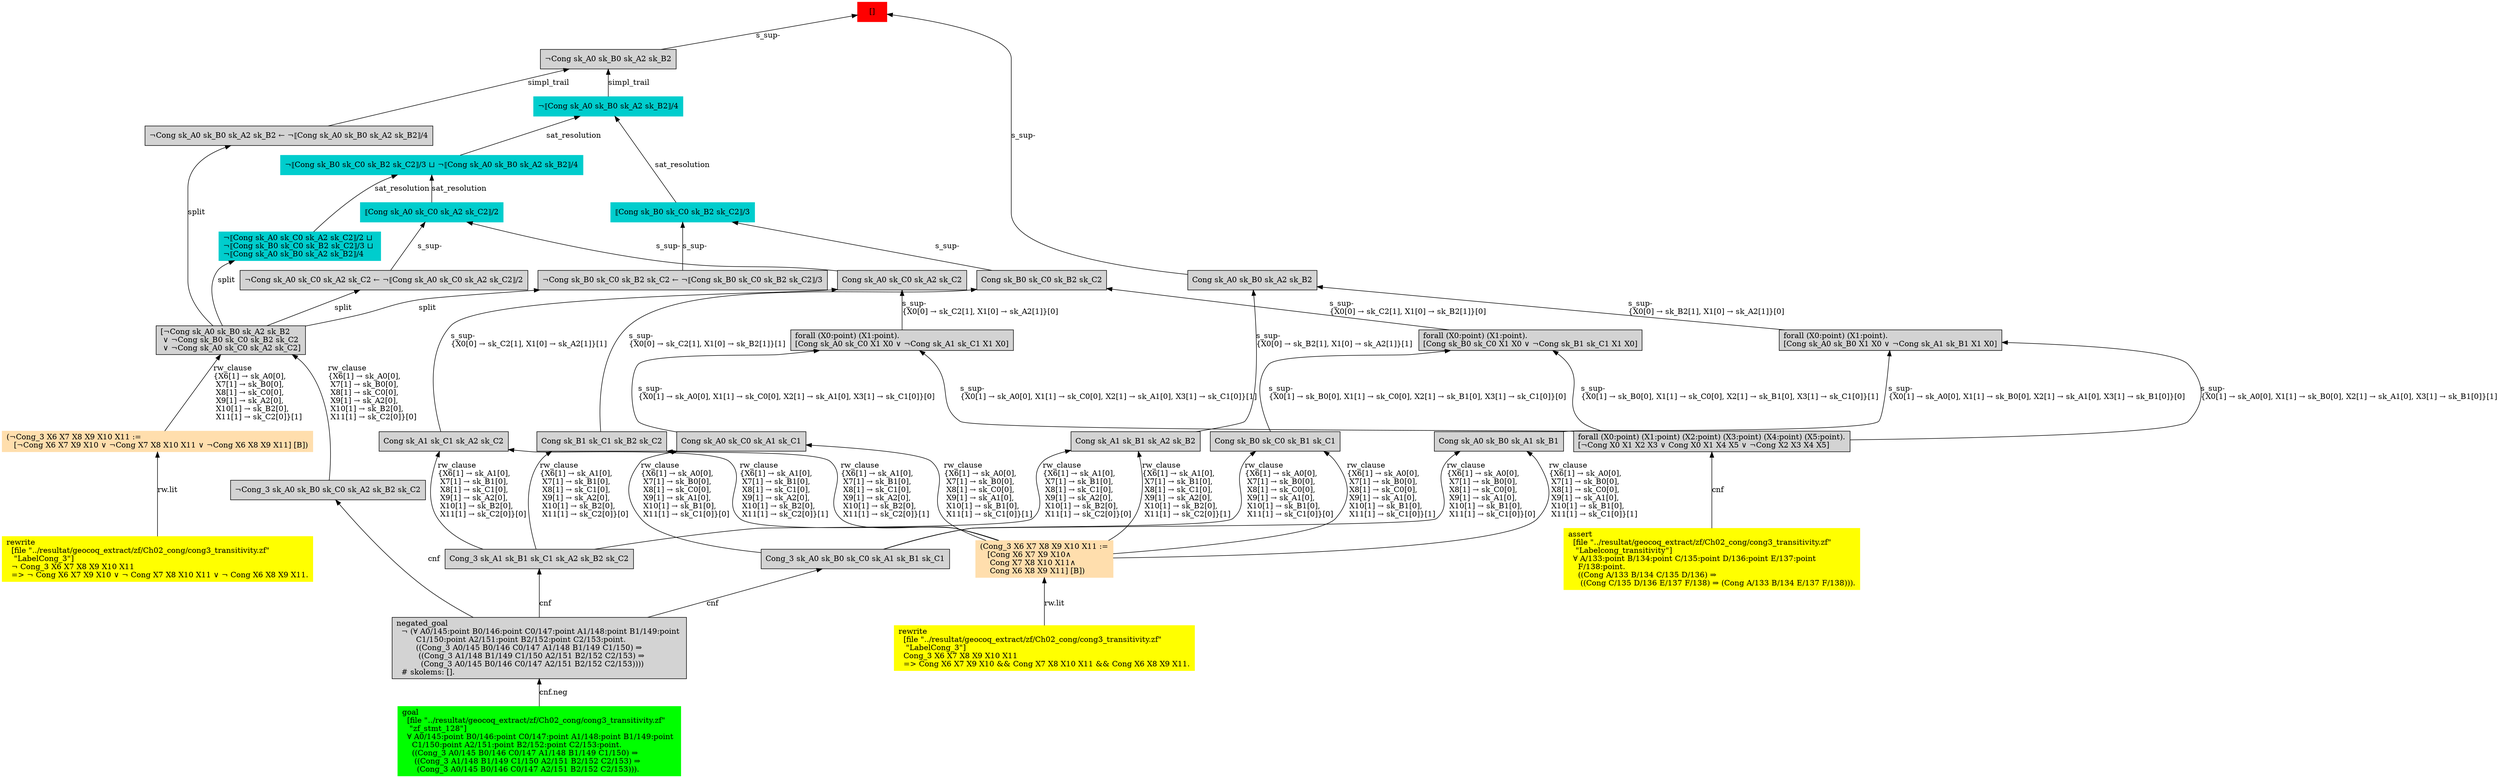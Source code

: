 digraph "unsat_graph" {
  vertex_0 [color=red, label="[]", shape=box, style=filled];
  vertex_0 -> vertex_1 [label="s_sup-\l", dir="back"];
  vertex_1 [shape=box, label="¬Cong sk_A0 sk_B0 sk_A2 sk_B2\l", style=filled];
  vertex_1 -> vertex_2 [label="simpl_trail", dir="back"];
  vertex_2 [color=cyan3, shape=box, label="¬⟦Cong sk_A0 sk_B0 sk_A2 sk_B2⟧/4\l", style=filled];
  vertex_2 -> vertex_3 [label="sat_resolution", dir="back"];
  vertex_3 [color=cyan3, shape=box, label="⟦Cong sk_B0 sk_C0 sk_B2 sk_C2⟧/3\l", style=filled];
  vertex_3 -> vertex_4 [label="s_sup-\l", dir="back"];
  vertex_4 [shape=box, label="¬Cong sk_B0 sk_C0 sk_B2 sk_C2 ← ¬⟦Cong sk_B0 sk_C0 sk_B2 sk_C2⟧/3\l", style=filled];
  vertex_4 -> vertex_5 [label="split", dir="back"];
  vertex_5 [shape=box, label="[¬Cong sk_A0 sk_B0 sk_A2 sk_B2\l ∨ ¬Cong sk_B0 sk_C0 sk_B2 sk_C2\l ∨ ¬Cong sk_A0 sk_C0 sk_A2 sk_C2]\l", style=filled];
  vertex_5 -> vertex_6 [label="rw_clause\l\{X6[1] → sk_A0[0], \l X7[1] → sk_B0[0], \l X8[1] → sk_C0[0], \l X9[1] → sk_A2[0], \l X10[1] → sk_B2[0], \l X11[1] → sk_C2[0]\}[1]\l", dir="back"];
  vertex_6 [color=navajowhite, shape=box, label="(¬Cong_3 X6 X7 X8 X9 X10 X11 :=\l   [¬Cong X6 X7 X9 X10 ∨ ¬Cong X7 X8 X10 X11 ∨ ¬Cong X6 X8 X9 X11] [B])\l", style=filled];
  vertex_6 -> vertex_7 [label="rw.lit", dir="back"];
  vertex_7 [color=yellow, shape=box, label="rewrite\l  [file \"../resultat/geocoq_extract/zf/Ch02_cong/cong3_transitivity.zf\" \l   \"LabelCong_3\"]\l  ¬ Cong_3 X6 X7 X8 X9 X10 X11\l  =\> ¬ Cong X6 X7 X9 X10 ∨ ¬ Cong X7 X8 X10 X11 ∨ ¬ Cong X6 X8 X9 X11.\l", style=filled];
  vertex_5 -> vertex_8 [label="rw_clause\l\{X6[1] → sk_A0[0], \l X7[1] → sk_B0[0], \l X8[1] → sk_C0[0], \l X9[1] → sk_A2[0], \l X10[1] → sk_B2[0], \l X11[1] → sk_C2[0]\}[0]\l", dir="back"];
  vertex_8 [shape=box, label="¬Cong_3 sk_A0 sk_B0 sk_C0 sk_A2 sk_B2 sk_C2\l", style=filled];
  vertex_8 -> vertex_9 [label="cnf", dir="back"];
  vertex_9 [shape=box, label="negated_goal\l  ¬ (∀ A0/145:point B0/146:point C0/147:point A1/148:point B1/149:point \l        C1/150:point A2/151:point B2/152:point C2/153:point.\l        ((Cong_3 A0/145 B0/146 C0/147 A1/148 B1/149 C1/150) ⇒\l         ((Cong_3 A1/148 B1/149 C1/150 A2/151 B2/152 C2/153) ⇒\l          (Cong_3 A0/145 B0/146 C0/147 A2/151 B2/152 C2/153))))\l  # skolems: [].\l", style=filled];
  vertex_9 -> vertex_10 [label="cnf.neg", dir="back"];
  vertex_10 [color=green, shape=box, label="goal\l  [file \"../resultat/geocoq_extract/zf/Ch02_cong/cong3_transitivity.zf\" \l   \"zf_stmt_128\"]\l  ∀ A0/145:point B0/146:point C0/147:point A1/148:point B1/149:point \l    C1/150:point A2/151:point B2/152:point C2/153:point.\l    ((Cong_3 A0/145 B0/146 C0/147 A1/148 B1/149 C1/150) ⇒\l     ((Cong_3 A1/148 B1/149 C1/150 A2/151 B2/152 C2/153) ⇒\l      (Cong_3 A0/145 B0/146 C0/147 A2/151 B2/152 C2/153))).\l", style=filled];
  vertex_3 -> vertex_11 [label="s_sup-\l", dir="back"];
  vertex_11 [shape=box, label="Cong sk_B0 sk_C0 sk_B2 sk_C2\l", style=filled];
  vertex_11 -> vertex_12 [label="s_sup-\l\{X0[0] → sk_C2[1], X1[0] → sk_B2[1]\}[0]\l", dir="back"];
  vertex_12 [shape=box, label="forall (X0:point) (X1:point).\l[Cong sk_B0 sk_C0 X1 X0 ∨ ¬Cong sk_B1 sk_C1 X1 X0]\l", style=filled];
  vertex_12 -> vertex_13 [label="s_sup-\l\{X0[1] → sk_B0[0], X1[1] → sk_C0[0], X2[1] → sk_B1[0], X3[1] → sk_C1[0]\}[1]\l", dir="back"];
  vertex_13 [shape=box, label="forall (X0:point) (X1:point) (X2:point) (X3:point) (X4:point) (X5:point).\l[¬Cong X0 X1 X2 X3 ∨ Cong X0 X1 X4 X5 ∨ ¬Cong X2 X3 X4 X5]\l", style=filled];
  vertex_13 -> vertex_14 [label="cnf", dir="back"];
  vertex_14 [color=yellow, shape=box, label="assert\l  [file \"../resultat/geocoq_extract/zf/Ch02_cong/cong3_transitivity.zf\" \l   \"Labelcong_transitivity\"]\l  ∀ A/133:point B/134:point C/135:point D/136:point E/137:point \l    F/138:point.\l    ((Cong A/133 B/134 C/135 D/136) ⇒\l     ((Cong C/135 D/136 E/137 F/138) ⇒ (Cong A/133 B/134 E/137 F/138))).\l", style=filled];
  vertex_12 -> vertex_15 [label="s_sup-\l\{X0[1] → sk_B0[0], X1[1] → sk_C0[0], X2[1] → sk_B1[0], X3[1] → sk_C1[0]\}[0]\l", dir="back"];
  vertex_15 [shape=box, label="Cong sk_B0 sk_C0 sk_B1 sk_C1\l", style=filled];
  vertex_15 -> vertex_16 [label="rw_clause\l\{X6[1] → sk_A0[0], \l X7[1] → sk_B0[0], \l X8[1] → sk_C0[0], \l X9[1] → sk_A1[0], \l X10[1] → sk_B1[0], \l X11[1] → sk_C1[0]\}[1]\l", dir="back"];
  vertex_16 [color=navajowhite, shape=box, label="(Cong_3 X6 X7 X8 X9 X10 X11 :=\l   [Cong X6 X7 X9 X10∧\l    Cong X7 X8 X10 X11∧\l    Cong X6 X8 X9 X11] [B])\l", style=filled];
  vertex_16 -> vertex_17 [label="rw.lit", dir="back"];
  vertex_17 [color=yellow, shape=box, label="rewrite\l  [file \"../resultat/geocoq_extract/zf/Ch02_cong/cong3_transitivity.zf\" \l   \"LabelCong_3\"]\l  Cong_3 X6 X7 X8 X9 X10 X11\l  =\> Cong X6 X7 X9 X10 && Cong X7 X8 X10 X11 && Cong X6 X8 X9 X11.\l", style=filled];
  vertex_15 -> vertex_18 [label="rw_clause\l\{X6[1] → sk_A0[0], \l X7[1] → sk_B0[0], \l X8[1] → sk_C0[0], \l X9[1] → sk_A1[0], \l X10[1] → sk_B1[0], \l X11[1] → sk_C1[0]\}[0]\l", dir="back"];
  vertex_18 [shape=box, label="Cong_3 sk_A0 sk_B0 sk_C0 sk_A1 sk_B1 sk_C1\l", style=filled];
  vertex_18 -> vertex_9 [label="cnf", dir="back"];
  vertex_11 -> vertex_19 [label="s_sup-\l\{X0[0] → sk_C2[1], X1[0] → sk_B2[1]\}[1]\l", dir="back"];
  vertex_19 [shape=box, label="Cong sk_B1 sk_C1 sk_B2 sk_C2\l", style=filled];
  vertex_19 -> vertex_16 [label="rw_clause\l\{X6[1] → sk_A1[0], \l X7[1] → sk_B1[0], \l X8[1] → sk_C1[0], \l X9[1] → sk_A2[0], \l X10[1] → sk_B2[0], \l X11[1] → sk_C2[0]\}[1]\l", dir="back"];
  vertex_19 -> vertex_20 [label="rw_clause\l\{X6[1] → sk_A1[0], \l X7[1] → sk_B1[0], \l X8[1] → sk_C1[0], \l X9[1] → sk_A2[0], \l X10[1] → sk_B2[0], \l X11[1] → sk_C2[0]\}[0]\l", dir="back"];
  vertex_20 [shape=box, label="Cong_3 sk_A1 sk_B1 sk_C1 sk_A2 sk_B2 sk_C2\l", style=filled];
  vertex_20 -> vertex_9 [label="cnf", dir="back"];
  vertex_2 -> vertex_21 [label="sat_resolution", dir="back"];
  vertex_21 [color=cyan3, shape=box, label="¬⟦Cong sk_B0 sk_C0 sk_B2 sk_C2⟧/3 ⊔ ¬⟦Cong sk_A0 sk_B0 sk_A2 sk_B2⟧/4\l", style=filled];
  vertex_21 -> vertex_22 [label="sat_resolution", dir="back"];
  vertex_22 [color=cyan3, shape=box, label="⟦Cong sk_A0 sk_C0 sk_A2 sk_C2⟧/2\l", style=filled];
  vertex_22 -> vertex_23 [label="s_sup-\l", dir="back"];
  vertex_23 [shape=box, label="¬Cong sk_A0 sk_C0 sk_A2 sk_C2 ← ¬⟦Cong sk_A0 sk_C0 sk_A2 sk_C2⟧/2\l", style=filled];
  vertex_23 -> vertex_5 [label="split", dir="back"];
  vertex_22 -> vertex_24 [label="s_sup-\l", dir="back"];
  vertex_24 [shape=box, label="Cong sk_A0 sk_C0 sk_A2 sk_C2\l", style=filled];
  vertex_24 -> vertex_25 [label="s_sup-\l\{X0[0] → sk_C2[1], X1[0] → sk_A2[1]\}[0]\l", dir="back"];
  vertex_25 [shape=box, label="forall (X0:point) (X1:point).\l[Cong sk_A0 sk_C0 X1 X0 ∨ ¬Cong sk_A1 sk_C1 X1 X0]\l", style=filled];
  vertex_25 -> vertex_13 [label="s_sup-\l\{X0[1] → sk_A0[0], X1[1] → sk_C0[0], X2[1] → sk_A1[0], X3[1] → sk_C1[0]\}[1]\l", dir="back"];
  vertex_25 -> vertex_26 [label="s_sup-\l\{X0[1] → sk_A0[0], X1[1] → sk_C0[0], X2[1] → sk_A1[0], X3[1] → sk_C1[0]\}[0]\l", dir="back"];
  vertex_26 [shape=box, label="Cong sk_A0 sk_C0 sk_A1 sk_C1\l", style=filled];
  vertex_26 -> vertex_16 [label="rw_clause\l\{X6[1] → sk_A0[0], \l X7[1] → sk_B0[0], \l X8[1] → sk_C0[0], \l X9[1] → sk_A1[0], \l X10[1] → sk_B1[0], \l X11[1] → sk_C1[0]\}[1]\l", dir="back"];
  vertex_26 -> vertex_18 [label="rw_clause\l\{X6[1] → sk_A0[0], \l X7[1] → sk_B0[0], \l X8[1] → sk_C0[0], \l X9[1] → sk_A1[0], \l X10[1] → sk_B1[0], \l X11[1] → sk_C1[0]\}[0]\l", dir="back"];
  vertex_24 -> vertex_27 [label="s_sup-\l\{X0[0] → sk_C2[1], X1[0] → sk_A2[1]\}[1]\l", dir="back"];
  vertex_27 [shape=box, label="Cong sk_A1 sk_C1 sk_A2 sk_C2\l", style=filled];
  vertex_27 -> vertex_16 [label="rw_clause\l\{X6[1] → sk_A1[0], \l X7[1] → sk_B1[0], \l X8[1] → sk_C1[0], \l X9[1] → sk_A2[0], \l X10[1] → sk_B2[0], \l X11[1] → sk_C2[0]\}[1]\l", dir="back"];
  vertex_27 -> vertex_20 [label="rw_clause\l\{X6[1] → sk_A1[0], \l X7[1] → sk_B1[0], \l X8[1] → sk_C1[0], \l X9[1] → sk_A2[0], \l X10[1] → sk_B2[0], \l X11[1] → sk_C2[0]\}[0]\l", dir="back"];
  vertex_21 -> vertex_28 [label="sat_resolution", dir="back"];
  vertex_28 [color=cyan3, shape=box, label="¬⟦Cong sk_A0 sk_C0 sk_A2 sk_C2⟧/2 ⊔ \l¬⟦Cong sk_B0 sk_C0 sk_B2 sk_C2⟧/3 ⊔ \l¬⟦Cong sk_A0 sk_B0 sk_A2 sk_B2⟧/4\l", style=filled];
  vertex_28 -> vertex_5 [label="split", dir="back"];
  vertex_1 -> vertex_29 [label="simpl_trail", dir="back"];
  vertex_29 [shape=box, label="¬Cong sk_A0 sk_B0 sk_A2 sk_B2 ← ¬⟦Cong sk_A0 sk_B0 sk_A2 sk_B2⟧/4\l", style=filled];
  vertex_29 -> vertex_5 [label="split", dir="back"];
  vertex_0 -> vertex_30 [label="s_sup-\l", dir="back"];
  vertex_30 [shape=box, label="Cong sk_A0 sk_B0 sk_A2 sk_B2\l", style=filled];
  vertex_30 -> vertex_31 [label="s_sup-\l\{X0[0] → sk_B2[1], X1[0] → sk_A2[1]\}[0]\l", dir="back"];
  vertex_31 [shape=box, label="forall (X0:point) (X1:point).\l[Cong sk_A0 sk_B0 X1 X0 ∨ ¬Cong sk_A1 sk_B1 X1 X0]\l", style=filled];
  vertex_31 -> vertex_13 [label="s_sup-\l\{X0[1] → sk_A0[0], X1[1] → sk_B0[0], X2[1] → sk_A1[0], X3[1] → sk_B1[0]\}[1]\l", dir="back"];
  vertex_31 -> vertex_32 [label="s_sup-\l\{X0[1] → sk_A0[0], X1[1] → sk_B0[0], X2[1] → sk_A1[0], X3[1] → sk_B1[0]\}[0]\l", dir="back"];
  vertex_32 [shape=box, label="Cong sk_A0 sk_B0 sk_A1 sk_B1\l", style=filled];
  vertex_32 -> vertex_16 [label="rw_clause\l\{X6[1] → sk_A0[0], \l X7[1] → sk_B0[0], \l X8[1] → sk_C0[0], \l X9[1] → sk_A1[0], \l X10[1] → sk_B1[0], \l X11[1] → sk_C1[0]\}[1]\l", dir="back"];
  vertex_32 -> vertex_18 [label="rw_clause\l\{X6[1] → sk_A0[0], \l X7[1] → sk_B0[0], \l X8[1] → sk_C0[0], \l X9[1] → sk_A1[0], \l X10[1] → sk_B1[0], \l X11[1] → sk_C1[0]\}[0]\l", dir="back"];
  vertex_30 -> vertex_33 [label="s_sup-\l\{X0[0] → sk_B2[1], X1[0] → sk_A2[1]\}[1]\l", dir="back"];
  vertex_33 [shape=box, label="Cong sk_A1 sk_B1 sk_A2 sk_B2\l", style=filled];
  vertex_33 -> vertex_16 [label="rw_clause\l\{X6[1] → sk_A1[0], \l X7[1] → sk_B1[0], \l X8[1] → sk_C1[0], \l X9[1] → sk_A2[0], \l X10[1] → sk_B2[0], \l X11[1] → sk_C2[0]\}[1]\l", dir="back"];
  vertex_33 -> vertex_20 [label="rw_clause\l\{X6[1] → sk_A1[0], \l X7[1] → sk_B1[0], \l X8[1] → sk_C1[0], \l X9[1] → sk_A2[0], \l X10[1] → sk_B2[0], \l X11[1] → sk_C2[0]\}[0]\l", dir="back"];
  }


